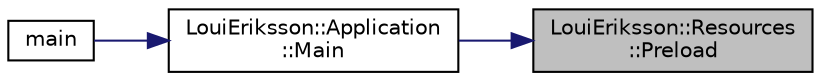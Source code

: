 digraph "LouiEriksson::Resources::Preload"
{
 // LATEX_PDF_SIZE
  edge [fontname="Helvetica",fontsize="10",labelfontname="Helvetica",labelfontsize="10"];
  node [fontname="Helvetica",fontsize="10",shape=record];
  rankdir="RL";
  Node1 [label="LouiEriksson::Resources\l::Preload",height=0.2,width=0.4,color="black", fillcolor="grey75", style="filled", fontcolor="black",tooltip=" "];
  Node1 -> Node2 [dir="back",color="midnightblue",fontsize="10",style="solid"];
  Node2 [label="LouiEriksson::Application\l::Main",height=0.2,width=0.4,color="black", fillcolor="white", style="filled",URL="$class_loui_eriksson_1_1_application.html#a3cd3d52cd7a0b2520ab7b53159214657",tooltip="Main function of the application."];
  Node2 -> Node3 [dir="back",color="midnightblue",fontsize="10",style="solid"];
  Node3 [label="main",height=0.2,width=0.4,color="black", fillcolor="white", style="filled",URL="$main_8cpp.html#ada43c5bcc6e53f1ba4a4ae205e0f24c6",tooltip="Entry point for the program."];
}

